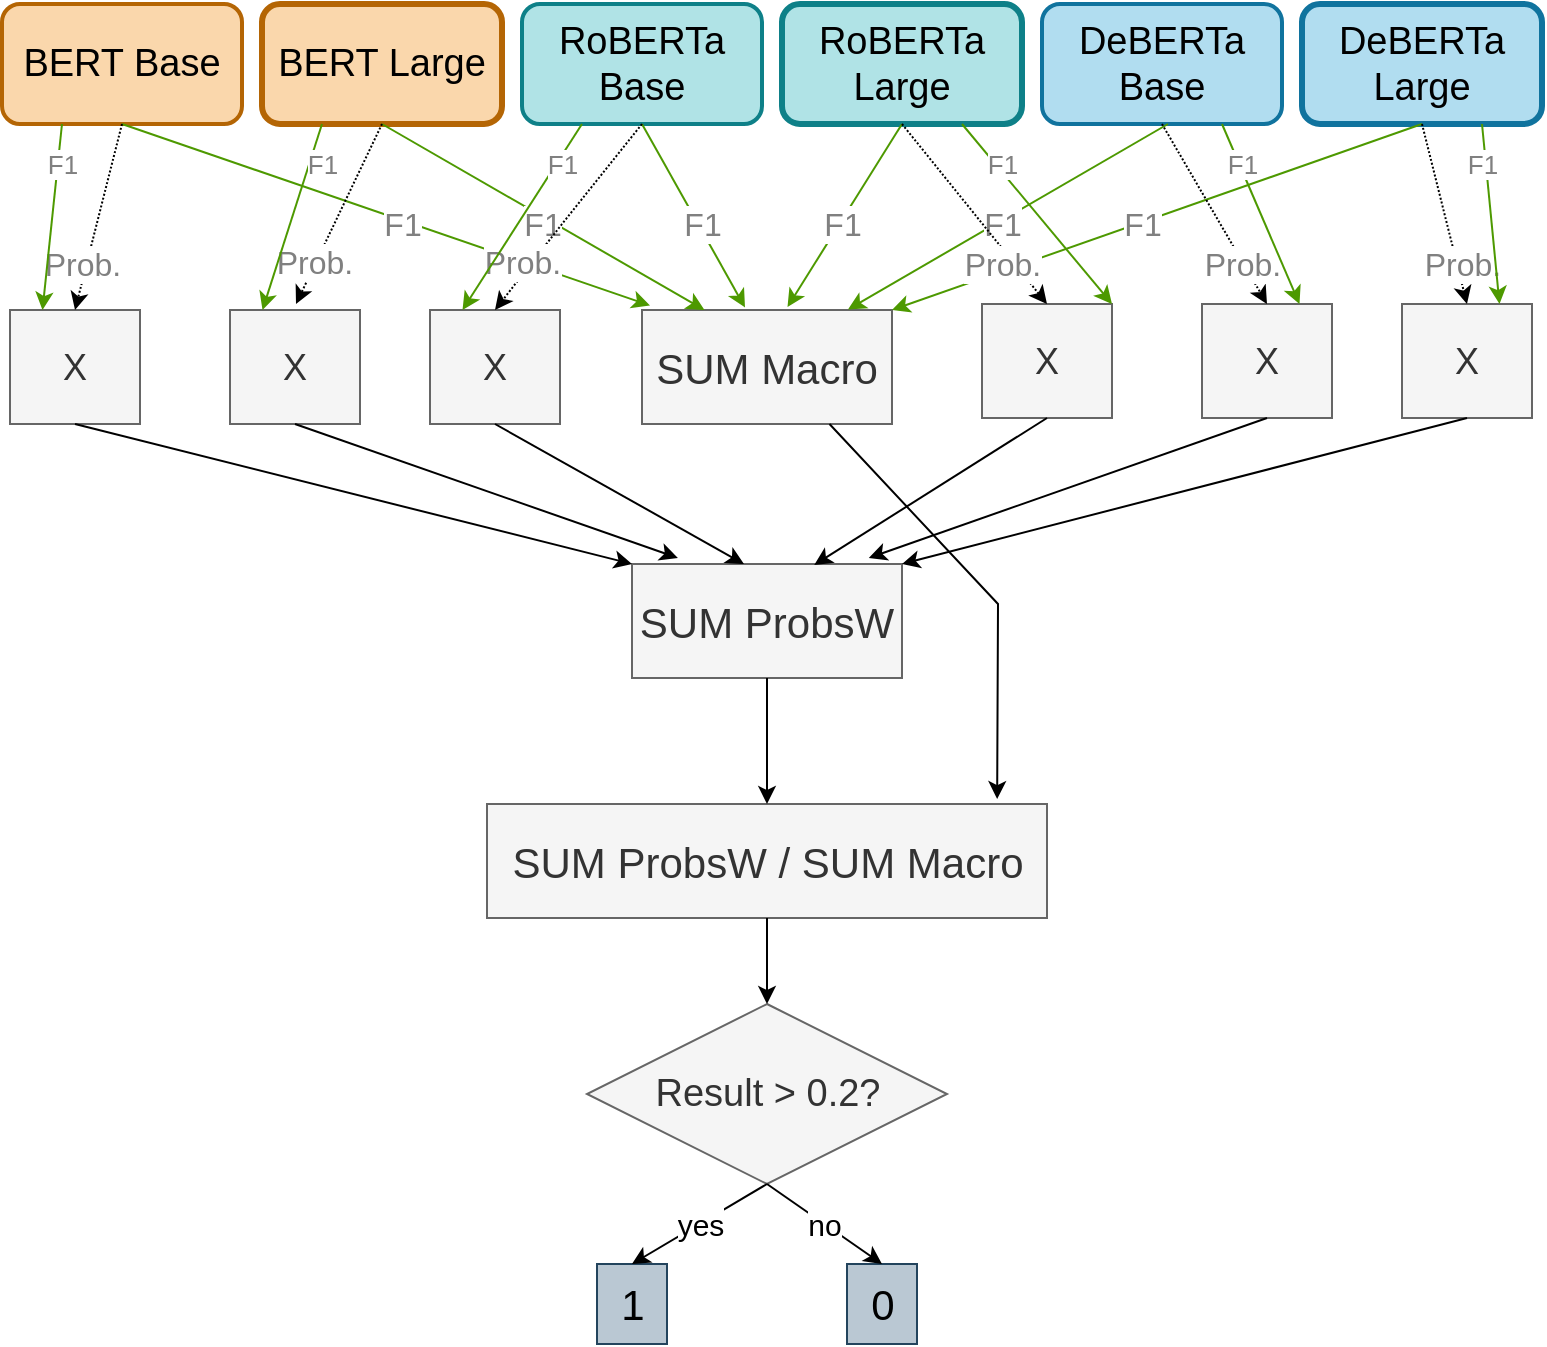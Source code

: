 <mxfile version="24.7.10">
  <diagram id="1CRUhb7KtWk_jxI4YGjq" name="Page-1">
    <mxGraphModel grid="1" page="1" gridSize="10" guides="1" tooltips="1" connect="1" arrows="1" fold="1" pageScale="1" pageWidth="850" pageHeight="1100" background="none" math="0" shadow="0">
      <root>
        <mxCell id="0" />
        <mxCell id="1" parent="0" />
        <mxCell id="xERo2qP1K6_lj_SJqDYF-115" value="&lt;font style=&quot;font-size: 21px;&quot;&gt;SUM Macro&lt;/font&gt;" style="rounded=0;whiteSpace=wrap;html=1;fillColor=#f5f5f5;fontColor=#333333;strokeColor=#666666;" vertex="1" parent="1">
          <mxGeometry x="1250" y="163" width="125" height="57" as="geometry" />
        </mxCell>
        <mxCell id="xERo2qP1K6_lj_SJqDYF-116" value="BERT Base" style="rounded=1;whiteSpace=wrap;html=1;fontSize=19;fillColor=#fad7ac;strokeColor=#b46504;strokeWidth=2;" vertex="1" parent="1">
          <mxGeometry x="930" y="10" width="120" height="60" as="geometry" />
        </mxCell>
        <mxCell id="xERo2qP1K6_lj_SJqDYF-117" value="BERT Large" style="rounded=1;whiteSpace=wrap;html=1;fontSize=19;fillColor=#fad7ac;strokeColor=#b46504;strokeWidth=3;" vertex="1" parent="1">
          <mxGeometry x="1060" y="10" width="120" height="60" as="geometry" />
        </mxCell>
        <mxCell id="xERo2qP1K6_lj_SJqDYF-118" value="RoBERTa Base" style="rounded=1;whiteSpace=wrap;html=1;fontSize=19;fillColor=#b0e3e6;strokeColor=#0e8088;strokeWidth=2;" vertex="1" parent="1">
          <mxGeometry x="1190" y="10" width="120" height="60" as="geometry" />
        </mxCell>
        <mxCell id="xERo2qP1K6_lj_SJqDYF-119" value="RoBERTa Large" style="rounded=1;whiteSpace=wrap;html=1;fontSize=19;fillColor=#b0e3e6;strokeColor=#0e8088;strokeWidth=3;" vertex="1" parent="1">
          <mxGeometry x="1320" y="10" width="120" height="60" as="geometry" />
        </mxCell>
        <mxCell id="xERo2qP1K6_lj_SJqDYF-120" value="DeBERTa Base" style="rounded=1;whiteSpace=wrap;html=1;fontSize=19;fillColor=#b1ddf0;strokeColor=#10739e;strokeWidth=2;" vertex="1" parent="1">
          <mxGeometry x="1450" y="10" width="120" height="60" as="geometry" />
        </mxCell>
        <mxCell id="xERo2qP1K6_lj_SJqDYF-121" value="DeBERTa Large" style="rounded=1;whiteSpace=wrap;html=1;fontSize=19;fillColor=#b1ddf0;strokeColor=#10739e;strokeWidth=3;" vertex="1" parent="1">
          <mxGeometry x="1580" y="10" width="120" height="60" as="geometry" />
        </mxCell>
        <mxCell id="xERo2qP1K6_lj_SJqDYF-122" value="F1" style="endArrow=classic;html=1;rounded=0;exitX=0.5;exitY=1;exitDx=0;exitDy=0;entryX=0.032;entryY=-0.039;entryDx=0;entryDy=0;entryPerimeter=0;fontSize=16;fontColor=#808080;strokeColor=#4D9900;" edge="1" parent="1" target="xERo2qP1K6_lj_SJqDYF-115">
          <mxGeometry x="0.065" y="-2" width="50" height="50" relative="1" as="geometry">
            <mxPoint x="990" y="70.0" as="sourcePoint" />
            <mxPoint x="1200.75" y="172.11" as="targetPoint" />
            <mxPoint as="offset" />
          </mxGeometry>
        </mxCell>
        <mxCell id="xERo2qP1K6_lj_SJqDYF-123" value="F1" style="endArrow=classic;html=1;rounded=0;exitX=0.5;exitY=1;exitDx=0;exitDy=0;fontSize=16;fontColor=#808080;entryX=1;entryY=0;entryDx=0;entryDy=0;strokeColor=#4D9900;" edge="1" parent="1" source="xERo2qP1K6_lj_SJqDYF-121" target="xERo2qP1K6_lj_SJqDYF-115">
          <mxGeometry x="0.059" y="1" width="50" height="50" relative="1" as="geometry">
            <mxPoint x="1743" y="206" as="sourcePoint" />
            <mxPoint x="1430" y="161" as="targetPoint" />
            <mxPoint as="offset" />
          </mxGeometry>
        </mxCell>
        <mxCell id="xERo2qP1K6_lj_SJqDYF-124" value="F1" style="endArrow=classic;html=1;rounded=0;exitX=0.5;exitY=1;exitDx=0;exitDy=0;fontSize=16;fontColor=#808080;entryX=0.25;entryY=0;entryDx=0;entryDy=0;strokeColor=#4D9900;" edge="1" parent="1" target="xERo2qP1K6_lj_SJqDYF-115">
          <mxGeometry x="0.013" y="-3" width="50" height="50" relative="1" as="geometry">
            <mxPoint x="1120" y="70.0" as="sourcePoint" />
            <mxPoint x="1234" y="171" as="targetPoint" />
            <mxPoint as="offset" />
          </mxGeometry>
        </mxCell>
        <mxCell id="xERo2qP1K6_lj_SJqDYF-125" value="F1" style="endArrow=classic;html=1;rounded=0;exitX=0.5;exitY=1;exitDx=0;exitDy=0;fontSize=16;fontColor=#808080;entryX=0.824;entryY=-0.005;entryDx=0;entryDy=0;entryPerimeter=0;strokeColor=#4D9900;" edge="1" parent="1" target="xERo2qP1K6_lj_SJqDYF-115">
          <mxGeometry x="0.048" y="2" width="50" height="50" relative="1" as="geometry">
            <mxPoint x="1513" y="70.0" as="sourcePoint" />
            <mxPoint x="1390" y="160" as="targetPoint" />
            <mxPoint as="offset" />
          </mxGeometry>
        </mxCell>
        <mxCell id="xERo2qP1K6_lj_SJqDYF-126" value="F1" style="endArrow=classic;html=1;rounded=0;exitX=0.5;exitY=1;exitDx=0;exitDy=0;entryX=0.412;entryY=-0.022;entryDx=0;entryDy=0;entryPerimeter=0;fontSize=16;fontColor=#808080;strokeColor=#4D9900;" edge="1" parent="1" source="xERo2qP1K6_lj_SJqDYF-118" target="xERo2qP1K6_lj_SJqDYF-115">
          <mxGeometry x="0.108" y="2" width="50" height="50" relative="1" as="geometry">
            <mxPoint x="1140" y="90" as="sourcePoint" />
            <mxPoint x="1263" y="190" as="targetPoint" />
            <mxPoint as="offset" />
          </mxGeometry>
        </mxCell>
        <mxCell id="xERo2qP1K6_lj_SJqDYF-127" value="F1" style="endArrow=classic;html=1;rounded=0;exitX=0.5;exitY=1;exitDx=0;exitDy=0;entryX=0.582;entryY=-0.026;entryDx=0;entryDy=0;entryPerimeter=0;fontSize=16;fontColor=#808080;strokeColor=#4D9900;" edge="1" parent="1" source="xERo2qP1K6_lj_SJqDYF-119" target="xERo2qP1K6_lj_SJqDYF-115">
          <mxGeometry x="0.08" y="1" width="50" height="50" relative="1" as="geometry">
            <mxPoint x="1150" y="100" as="sourcePoint" />
            <mxPoint x="1340" y="160" as="targetPoint" />
            <mxPoint as="offset" />
          </mxGeometry>
        </mxCell>
        <mxCell id="xERo2qP1K6_lj_SJqDYF-128" value="&lt;div style=&quot;font-size: 19px;&quot;&gt;Result &amp;gt; 0.2?&lt;/div&gt;" style="rhombus;whiteSpace=wrap;html=1;fontSize=19;fillColor=#f5f5f5;fontColor=#333333;strokeColor=#666666;labelPosition=center;verticalLabelPosition=middle;align=center;verticalAlign=middle;" vertex="1" parent="1">
          <mxGeometry x="1222.5" y="510" width="180" height="90" as="geometry" />
        </mxCell>
        <mxCell id="xERo2qP1K6_lj_SJqDYF-130" value="&lt;font style=&quot;font-size: 21px;&quot;&gt;1&lt;/font&gt;" style="rounded=0;whiteSpace=wrap;html=1;fillColor=#bac8d3;strokeColor=#23445d;fontSize=21;" vertex="1" parent="1">
          <mxGeometry x="1227.5" y="640" width="35" height="40" as="geometry" />
        </mxCell>
        <mxCell id="xERo2qP1K6_lj_SJqDYF-131" value="&lt;font style=&quot;font-size: 21px;&quot;&gt;0&lt;/font&gt;" style="rounded=0;whiteSpace=wrap;html=1;fillColor=#bac8d3;strokeColor=#23445d;fontSize=21;" vertex="1" parent="1">
          <mxGeometry x="1352.5" y="640" width="35" height="40" as="geometry" />
        </mxCell>
        <mxCell id="xERo2qP1K6_lj_SJqDYF-132" value="yes" style="endArrow=classic;html=1;rounded=0;exitX=0.5;exitY=1;exitDx=0;exitDy=0;entryX=0.5;entryY=0;entryDx=0;entryDy=0;fontSize=15;" edge="1" parent="1" source="xERo2qP1K6_lj_SJqDYF-128" target="xERo2qP1K6_lj_SJqDYF-130">
          <mxGeometry width="50" height="50" relative="1" as="geometry">
            <mxPoint x="1312.5" y="480" as="sourcePoint" />
            <mxPoint x="1252.5" y="610" as="targetPoint" />
          </mxGeometry>
        </mxCell>
        <mxCell id="xERo2qP1K6_lj_SJqDYF-133" value="no" style="endArrow=classic;html=1;rounded=0;entryX=0.5;entryY=0;entryDx=0;entryDy=0;fontSize=15;" edge="1" parent="1" target="xERo2qP1K6_lj_SJqDYF-131">
          <mxGeometry width="50" height="50" relative="1" as="geometry">
            <mxPoint x="1312.5" y="600" as="sourcePoint" />
            <mxPoint x="1262.5" y="620" as="targetPoint" />
          </mxGeometry>
        </mxCell>
        <mxCell id="xERo2qP1K6_lj_SJqDYF-135" value="&lt;font style=&quot;font-size: 18px;&quot;&gt;X&lt;/font&gt;" style="rounded=0;whiteSpace=wrap;html=1;fillColor=#f5f5f5;fontColor=#333333;strokeColor=#666666;fontSize=18;" vertex="1" parent="1">
          <mxGeometry x="1420" y="160" width="65" height="57" as="geometry" />
        </mxCell>
        <mxCell id="xERo2qP1K6_lj_SJqDYF-136" value="&lt;font style=&quot;font-size: 18px;&quot;&gt;X&lt;/font&gt;" style="rounded=0;whiteSpace=wrap;html=1;fillColor=#f5f5f5;fontColor=#333333;strokeColor=#666666;fontSize=18;" vertex="1" parent="1">
          <mxGeometry x="1630" y="160" width="65" height="57" as="geometry" />
        </mxCell>
        <mxCell id="xERo2qP1K6_lj_SJqDYF-137" value="&lt;font style=&quot;font-size: 18px;&quot;&gt;X&lt;/font&gt;" style="rounded=0;whiteSpace=wrap;html=1;fillColor=#f5f5f5;fontColor=#333333;strokeColor=#666666;fontSize=18;" vertex="1" parent="1">
          <mxGeometry x="1530" y="160" width="65" height="57" as="geometry" />
        </mxCell>
        <mxCell id="xERo2qP1K6_lj_SJqDYF-138" value="&lt;font style=&quot;font-size: 18px;&quot;&gt;X&lt;/font&gt;" style="rounded=0;whiteSpace=wrap;html=1;fillColor=#f5f5f5;fontColor=#333333;strokeColor=#666666;fontSize=18;" vertex="1" parent="1">
          <mxGeometry x="934" y="163" width="65" height="57" as="geometry" />
        </mxCell>
        <mxCell id="xERo2qP1K6_lj_SJqDYF-139" value="&lt;font style=&quot;font-size: 18px;&quot;&gt;X&lt;/font&gt;" style="rounded=0;whiteSpace=wrap;html=1;fillColor=#f5f5f5;fontColor=#333333;strokeColor=#666666;fontSize=18;" vertex="1" parent="1">
          <mxGeometry x="1144" y="163" width="65" height="57" as="geometry" />
        </mxCell>
        <mxCell id="xERo2qP1K6_lj_SJqDYF-140" value="&lt;font style=&quot;font-size: 18px;&quot;&gt;X&lt;/font&gt;" style="rounded=0;whiteSpace=wrap;html=1;fillColor=#f5f5f5;fontColor=#333333;strokeColor=#666666;fontSize=18;" vertex="1" parent="1">
          <mxGeometry x="1044" y="163" width="65" height="57" as="geometry" />
        </mxCell>
        <mxCell id="xERo2qP1K6_lj_SJqDYF-142" value="" style="endArrow=classic;html=1;rounded=0;exitX=0.5;exitY=1;exitDx=0;exitDy=0;entryX=0.5;entryY=0;entryDx=0;entryDy=0;dashed=1;dashPattern=1 1;fontSize=16;fontColor=#808080;" edge="1" parent="1" source="xERo2qP1K6_lj_SJqDYF-116" target="xERo2qP1K6_lj_SJqDYF-138">
          <mxGeometry width="50" height="50" relative="1" as="geometry">
            <mxPoint x="850" y="360" as="sourcePoint" />
            <mxPoint x="900" y="310" as="targetPoint" />
          </mxGeometry>
        </mxCell>
        <mxCell id="xERo2qP1K6_lj_SJqDYF-144" value="&lt;font style=&quot;font-size: 16px;&quot;&gt;Prob.&lt;/font&gt;" style="edgeLabel;html=1;align=center;verticalAlign=middle;resizable=0;points=[];fontSize=16;fontColor=#808080;" connectable="0" vertex="1" parent="xERo2qP1K6_lj_SJqDYF-142">
          <mxGeometry x="0.104" y="2" relative="1" as="geometry">
            <mxPoint x="-9" y="18" as="offset" />
          </mxGeometry>
        </mxCell>
        <mxCell id="xERo2qP1K6_lj_SJqDYF-143" value="" style="endArrow=classic;html=1;rounded=0;exitX=0.5;exitY=1;exitDx=0;exitDy=0;dashed=1;dashPattern=1 1;fontSize=16;fontColor=#808080;" edge="1" parent="1" source="xERo2qP1K6_lj_SJqDYF-117">
          <mxGeometry width="50" height="50" relative="1" as="geometry">
            <mxPoint x="1000" y="80" as="sourcePoint" />
            <mxPoint x="1077" y="160" as="targetPoint" />
          </mxGeometry>
        </mxCell>
        <mxCell id="xERo2qP1K6_lj_SJqDYF-145" value="Prob." style="edgeLabel;html=1;align=center;verticalAlign=middle;resizable=0;points=[];fontColor=#808080;fontSize=16;" connectable="0" vertex="1" parent="xERo2qP1K6_lj_SJqDYF-143">
          <mxGeometry x="0.055" relative="1" as="geometry">
            <mxPoint x="-12" y="21" as="offset" />
          </mxGeometry>
        </mxCell>
        <mxCell id="xERo2qP1K6_lj_SJqDYF-146" value="Prob." style="endArrow=classic;html=1;rounded=0;entryX=0.5;entryY=0;entryDx=0;entryDy=0;exitX=0.5;exitY=1;exitDx=0;exitDy=0;dashed=1;dashPattern=1 1;fontSize=16;fontColor=#808080;" edge="1" parent="1" source="xERo2qP1K6_lj_SJqDYF-118" target="xERo2qP1K6_lj_SJqDYF-139">
          <mxGeometry x="0.554" y="-3" width="50" height="50" relative="1" as="geometry">
            <mxPoint x="1260" y="100" as="sourcePoint" />
            <mxPoint x="1210" y="150" as="targetPoint" />
            <Array as="points">
              <mxPoint x="1210" y="120" />
            </Array>
            <mxPoint y="-1" as="offset" />
          </mxGeometry>
        </mxCell>
        <mxCell id="xERo2qP1K6_lj_SJqDYF-147" value="Prob." style="endArrow=classic;html=1;rounded=0;exitX=0.5;exitY=1;exitDx=0;exitDy=0;entryX=0.5;entryY=0;entryDx=0;entryDy=0;dashed=1;dashPattern=1 1;fontSize=16;fontColor=#808080;" edge="1" parent="1" source="xERo2qP1K6_lj_SJqDYF-119" target="xERo2qP1K6_lj_SJqDYF-135">
          <mxGeometry x="0.486" y="-5" width="50" height="50" relative="1" as="geometry">
            <mxPoint x="1210" y="150" as="sourcePoint" />
            <mxPoint x="1260" y="100" as="targetPoint" />
            <mxPoint as="offset" />
          </mxGeometry>
        </mxCell>
        <mxCell id="xERo2qP1K6_lj_SJqDYF-148" value="Prob." style="endArrow=classic;html=1;rounded=0;exitX=0.5;exitY=1;exitDx=0;exitDy=0;entryX=0.5;entryY=0;entryDx=0;entryDy=0;dashed=1;dashPattern=1 1;fontSize=16;fontColor=#808080;" edge="1" parent="1" source="xERo2qP1K6_lj_SJqDYF-120" target="xERo2qP1K6_lj_SJqDYF-137">
          <mxGeometry x="0.547" y="-1" width="50" height="50" relative="1" as="geometry">
            <mxPoint x="1390" y="80" as="sourcePoint" />
            <mxPoint x="1463" y="170" as="targetPoint" />
            <mxPoint as="offset" />
          </mxGeometry>
        </mxCell>
        <mxCell id="xERo2qP1K6_lj_SJqDYF-149" value="Prob." style="endArrow=classic;html=1;rounded=0;exitX=0.5;exitY=1;exitDx=0;exitDy=0;entryX=0.5;entryY=0;entryDx=0;entryDy=0;dashed=1;dashPattern=1 1;fontSize=16;fontColor=#808080;" edge="1" parent="1" source="xERo2qP1K6_lj_SJqDYF-121" target="xERo2qP1K6_lj_SJqDYF-136">
          <mxGeometry x="0.569" y="2" width="50" height="50" relative="1" as="geometry">
            <mxPoint x="1520" y="80" as="sourcePoint" />
            <mxPoint x="1573" y="170" as="targetPoint" />
            <mxPoint as="offset" />
          </mxGeometry>
        </mxCell>
        <mxCell id="xERo2qP1K6_lj_SJqDYF-150" value="F1" style="endArrow=classic;html=1;rounded=0;exitX=0.75;exitY=1;exitDx=0;exitDy=0;fontSize=13;fontColor=#808080;entryX=0.75;entryY=0;entryDx=0;entryDy=0;strokeColor=#4D9900;" edge="1" parent="1" source="xERo2qP1K6_lj_SJqDYF-121" target="xERo2qP1K6_lj_SJqDYF-136">
          <mxGeometry x="-0.56" y="-2" width="50" height="50" relative="1" as="geometry">
            <mxPoint x="1650" y="80" as="sourcePoint" />
            <mxPoint x="1385" y="173" as="targetPoint" />
            <mxPoint as="offset" />
          </mxGeometry>
        </mxCell>
        <mxCell id="xERo2qP1K6_lj_SJqDYF-151" value="F1" style="endArrow=classic;html=1;rounded=0;exitX=0.75;exitY=1;exitDx=0;exitDy=0;fontSize=13;fontColor=#808080;entryX=0.75;entryY=0;entryDx=0;entryDy=0;strokeColor=#4D9900;" edge="1" parent="1" source="xERo2qP1K6_lj_SJqDYF-120" target="xERo2qP1K6_lj_SJqDYF-137">
          <mxGeometry x="-0.544" y="1" width="50" height="50" relative="1" as="geometry">
            <mxPoint x="1660" y="90" as="sourcePoint" />
            <mxPoint x="1395" y="183" as="targetPoint" />
            <mxPoint as="offset" />
          </mxGeometry>
        </mxCell>
        <mxCell id="xERo2qP1K6_lj_SJqDYF-152" value="F1" style="endArrow=classic;html=1;rounded=0;exitX=0.75;exitY=1;exitDx=0;exitDy=0;fontSize=13;fontColor=#808080;entryX=1;entryY=0;entryDx=0;entryDy=0;strokeColor=#4D9900;" edge="1" parent="1" source="xERo2qP1K6_lj_SJqDYF-119" target="xERo2qP1K6_lj_SJqDYF-135">
          <mxGeometry x="-0.519" y="3" width="50" height="50" relative="1" as="geometry">
            <mxPoint x="1670" y="100" as="sourcePoint" />
            <mxPoint x="1405" y="193" as="targetPoint" />
            <mxPoint as="offset" />
          </mxGeometry>
        </mxCell>
        <mxCell id="xERo2qP1K6_lj_SJqDYF-153" value="F1" style="endArrow=classic;html=1;rounded=0;exitX=0.25;exitY=1;exitDx=0;exitDy=0;fontSize=13;fontColor=#808080;entryX=0.25;entryY=0;entryDx=0;entryDy=0;strokeColor=#4D9900;" edge="1" parent="1" source="xERo2qP1K6_lj_SJqDYF-118" target="xERo2qP1K6_lj_SJqDYF-139">
          <mxGeometry x="-0.598" y="2" width="50" height="50" relative="1" as="geometry">
            <mxPoint x="1680" y="110" as="sourcePoint" />
            <mxPoint x="1415" y="203" as="targetPoint" />
            <mxPoint as="offset" />
          </mxGeometry>
        </mxCell>
        <mxCell id="xERo2qP1K6_lj_SJqDYF-154" value="F1" style="endArrow=classic;html=1;rounded=0;exitX=0.25;exitY=1;exitDx=0;exitDy=0;fontSize=13;fontColor=#808080;strokeColor=#4D9900;entryX=0.25;entryY=0;entryDx=0;entryDy=0;" edge="1" parent="1" source="xERo2qP1K6_lj_SJqDYF-117" target="xERo2qP1K6_lj_SJqDYF-140">
          <mxGeometry x="-0.61" y="6" width="50" height="50" relative="1" as="geometry">
            <mxPoint x="1690" y="120" as="sourcePoint" />
            <mxPoint x="1044" y="163" as="targetPoint" />
            <mxPoint as="offset" />
          </mxGeometry>
        </mxCell>
        <mxCell id="xERo2qP1K6_lj_SJqDYF-155" value="F1" style="endArrow=classic;html=1;rounded=0;exitX=0.25;exitY=1;exitDx=0;exitDy=0;fontSize=13;fontColor=#808080;strokeColor=#4D9900;entryX=0.25;entryY=0;entryDx=0;entryDy=0;" edge="1" parent="1" source="xERo2qP1K6_lj_SJqDYF-116" target="xERo2qP1K6_lj_SJqDYF-138">
          <mxGeometry x="-0.575" y="2" width="50" height="50" relative="1" as="geometry">
            <mxPoint x="1100" y="80" as="sourcePoint" />
            <mxPoint x="1070" y="173" as="targetPoint" />
            <mxPoint as="offset" />
          </mxGeometry>
        </mxCell>
        <mxCell id="xERo2qP1K6_lj_SJqDYF-156" value="&lt;font style=&quot;font-size: 21px;&quot;&gt;SUM ProbsW&lt;/font&gt;" style="rounded=0;whiteSpace=wrap;html=1;fillColor=#f5f5f5;fontColor=#333333;strokeColor=#666666;" vertex="1" parent="1">
          <mxGeometry x="1245" y="290" width="135" height="57" as="geometry" />
        </mxCell>
        <mxCell id="xERo2qP1K6_lj_SJqDYF-157" value="" style="endArrow=classic;html=1;rounded=0;entryX=0;entryY=0;entryDx=0;entryDy=0;exitX=0.5;exitY=1;exitDx=0;exitDy=0;" edge="1" parent="1" source="xERo2qP1K6_lj_SJqDYF-138" target="xERo2qP1K6_lj_SJqDYF-156">
          <mxGeometry width="50" height="50" relative="1" as="geometry">
            <mxPoint x="930" y="310" as="sourcePoint" />
            <mxPoint x="980" y="260" as="targetPoint" />
          </mxGeometry>
        </mxCell>
        <mxCell id="xERo2qP1K6_lj_SJqDYF-159" value="" style="endArrow=classic;html=1;rounded=0;entryX=1;entryY=0;entryDx=0;entryDy=0;exitX=0.5;exitY=1;exitDx=0;exitDy=0;" edge="1" parent="1" source="xERo2qP1K6_lj_SJqDYF-136" target="xERo2qP1K6_lj_SJqDYF-156">
          <mxGeometry width="50" height="50" relative="1" as="geometry">
            <mxPoint x="977" y="230" as="sourcePoint" />
            <mxPoint x="1255" y="300" as="targetPoint" />
          </mxGeometry>
        </mxCell>
        <mxCell id="xERo2qP1K6_lj_SJqDYF-160" value="" style="endArrow=classic;html=1;rounded=0;entryX=0.17;entryY=-0.053;entryDx=0;entryDy=0;exitX=0.5;exitY=1;exitDx=0;exitDy=0;entryPerimeter=0;" edge="1" parent="1" source="xERo2qP1K6_lj_SJqDYF-140" target="xERo2qP1K6_lj_SJqDYF-156">
          <mxGeometry width="50" height="50" relative="1" as="geometry">
            <mxPoint x="930" y="310" as="sourcePoint" />
            <mxPoint x="980" y="260" as="targetPoint" />
          </mxGeometry>
        </mxCell>
        <mxCell id="xERo2qP1K6_lj_SJqDYF-161" value="" style="endArrow=classic;html=1;rounded=0;entryX=0.877;entryY=-0.053;entryDx=0;entryDy=0;entryPerimeter=0;exitX=0.5;exitY=1;exitDx=0;exitDy=0;" edge="1" parent="1" source="xERo2qP1K6_lj_SJqDYF-137" target="xERo2qP1K6_lj_SJqDYF-156">
          <mxGeometry width="50" height="50" relative="1" as="geometry">
            <mxPoint x="930" y="310" as="sourcePoint" />
            <mxPoint x="980" y="260" as="targetPoint" />
          </mxGeometry>
        </mxCell>
        <mxCell id="xERo2qP1K6_lj_SJqDYF-162" value="" style="endArrow=classic;html=1;rounded=0;entryX=0.675;entryY=0.008;entryDx=0;entryDy=0;entryPerimeter=0;exitX=0.5;exitY=1;exitDx=0;exitDy=0;" edge="1" parent="1" source="xERo2qP1K6_lj_SJqDYF-135" target="xERo2qP1K6_lj_SJqDYF-156">
          <mxGeometry width="50" height="50" relative="1" as="geometry">
            <mxPoint x="1300" y="310" as="sourcePoint" />
            <mxPoint x="1350" y="260" as="targetPoint" />
          </mxGeometry>
        </mxCell>
        <mxCell id="xERo2qP1K6_lj_SJqDYF-163" value="" style="endArrow=classic;html=1;rounded=0;exitX=0.5;exitY=1;exitDx=0;exitDy=0;" edge="1" parent="1" source="xERo2qP1K6_lj_SJqDYF-139">
          <mxGeometry width="50" height="50" relative="1" as="geometry">
            <mxPoint x="1300" y="310" as="sourcePoint" />
            <mxPoint x="1301" y="290" as="targetPoint" />
          </mxGeometry>
        </mxCell>
        <mxCell id="xERo2qP1K6_lj_SJqDYF-164" value="&lt;font style=&quot;font-size: 21px;&quot;&gt;SUM ProbsW / SUM Macro&lt;/font&gt;" style="rounded=0;whiteSpace=wrap;html=1;fillColor=#f5f5f5;fontColor=#333333;strokeColor=#666666;" vertex="1" parent="1">
          <mxGeometry x="1172.5" y="410" width="280" height="57" as="geometry" />
        </mxCell>
        <mxCell id="xERo2qP1K6_lj_SJqDYF-165" value="" style="endArrow=classic;html=1;rounded=0;entryX=0.911;entryY=-0.043;entryDx=0;entryDy=0;entryPerimeter=0;exitX=0.75;exitY=1;exitDx=0;exitDy=0;" edge="1" parent="1" source="xERo2qP1K6_lj_SJqDYF-115" target="xERo2qP1K6_lj_SJqDYF-164">
          <mxGeometry width="50" height="50" relative="1" as="geometry">
            <mxPoint x="1000" y="400" as="sourcePoint" />
            <mxPoint x="1050" y="350" as="targetPoint" />
            <Array as="points">
              <mxPoint x="1428" y="310" />
            </Array>
          </mxGeometry>
        </mxCell>
        <mxCell id="xERo2qP1K6_lj_SJqDYF-166" value="" style="endArrow=classic;html=1;rounded=0;entryX=0.5;entryY=0;entryDx=0;entryDy=0;exitX=0.5;exitY=1;exitDx=0;exitDy=0;" edge="1" parent="1" source="xERo2qP1K6_lj_SJqDYF-156" target="xERo2qP1K6_lj_SJqDYF-164">
          <mxGeometry width="50" height="50" relative="1" as="geometry">
            <mxPoint x="1313" y="350" as="sourcePoint" />
            <mxPoint x="1050" y="350" as="targetPoint" />
          </mxGeometry>
        </mxCell>
        <mxCell id="xERo2qP1K6_lj_SJqDYF-168" value="" style="endArrow=classic;html=1;rounded=0;exitX=0.5;exitY=1;exitDx=0;exitDy=0;" edge="1" parent="1" source="xERo2qP1K6_lj_SJqDYF-164" target="xERo2qP1K6_lj_SJqDYF-128">
          <mxGeometry width="50" height="50" relative="1" as="geometry">
            <mxPoint x="1323" y="357" as="sourcePoint" />
            <mxPoint x="1323" y="420" as="targetPoint" />
          </mxGeometry>
        </mxCell>
      </root>
    </mxGraphModel>
  </diagram>
</mxfile>
